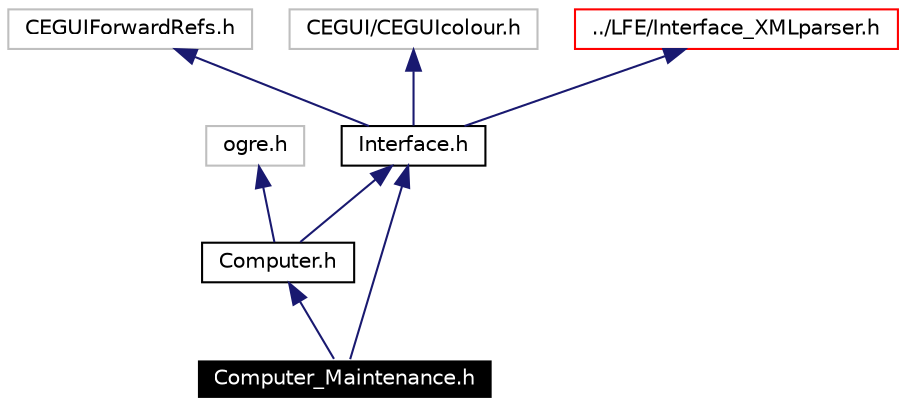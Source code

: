 digraph G
{
  edge [fontname="Helvetica",fontsize=10,labelfontname="Helvetica",labelfontsize=10];
  node [fontname="Helvetica",fontsize=10,shape=record];
  Node1 [label="Computer_Maintenance.h",height=0.2,width=0.4,color="white", fillcolor="black", style="filled" fontcolor="white"];
  Node2 -> Node1 [dir=back,color="midnightblue",fontsize=10,style="solid",fontname="Helvetica"];
  Node2 [label="Interface.h",height=0.2,width=0.4,color="black",URL="$_interface_8h.html"];
  Node3 -> Node2 [dir=back,color="midnightblue",fontsize=10,style="solid",fontname="Helvetica"];
  Node3 [label="CEGUIForwardRefs.h",height=0.2,width=0.4,color="grey75"];
  Node4 -> Node2 [dir=back,color="midnightblue",fontsize=10,style="solid",fontname="Helvetica"];
  Node4 [label="CEGUI/CEGUIcolour.h",height=0.2,width=0.4,color="grey75"];
  Node5 -> Node2 [dir=back,color="midnightblue",fontsize=10,style="solid",fontname="Helvetica"];
  Node5 [label="../LFE/Interface_XMLparser.h",height=0.2,width=0.4,color="red",URL="$_interface___x_m_lparser_8h.html"];
  Node6 -> Node1 [dir=back,color="midnightblue",fontsize=10,style="solid",fontname="Helvetica"];
  Node6 [label="Computer.h",height=0.2,width=0.4,color="black",URL="$_computer_8h.html"];
  Node7 -> Node6 [dir=back,color="midnightblue",fontsize=10,style="solid",fontname="Helvetica"];
  Node7 [label="ogre.h",height=0.2,width=0.4,color="grey75"];
  Node2 -> Node6 [dir=back,color="midnightblue",fontsize=10,style="solid",fontname="Helvetica"];
}
